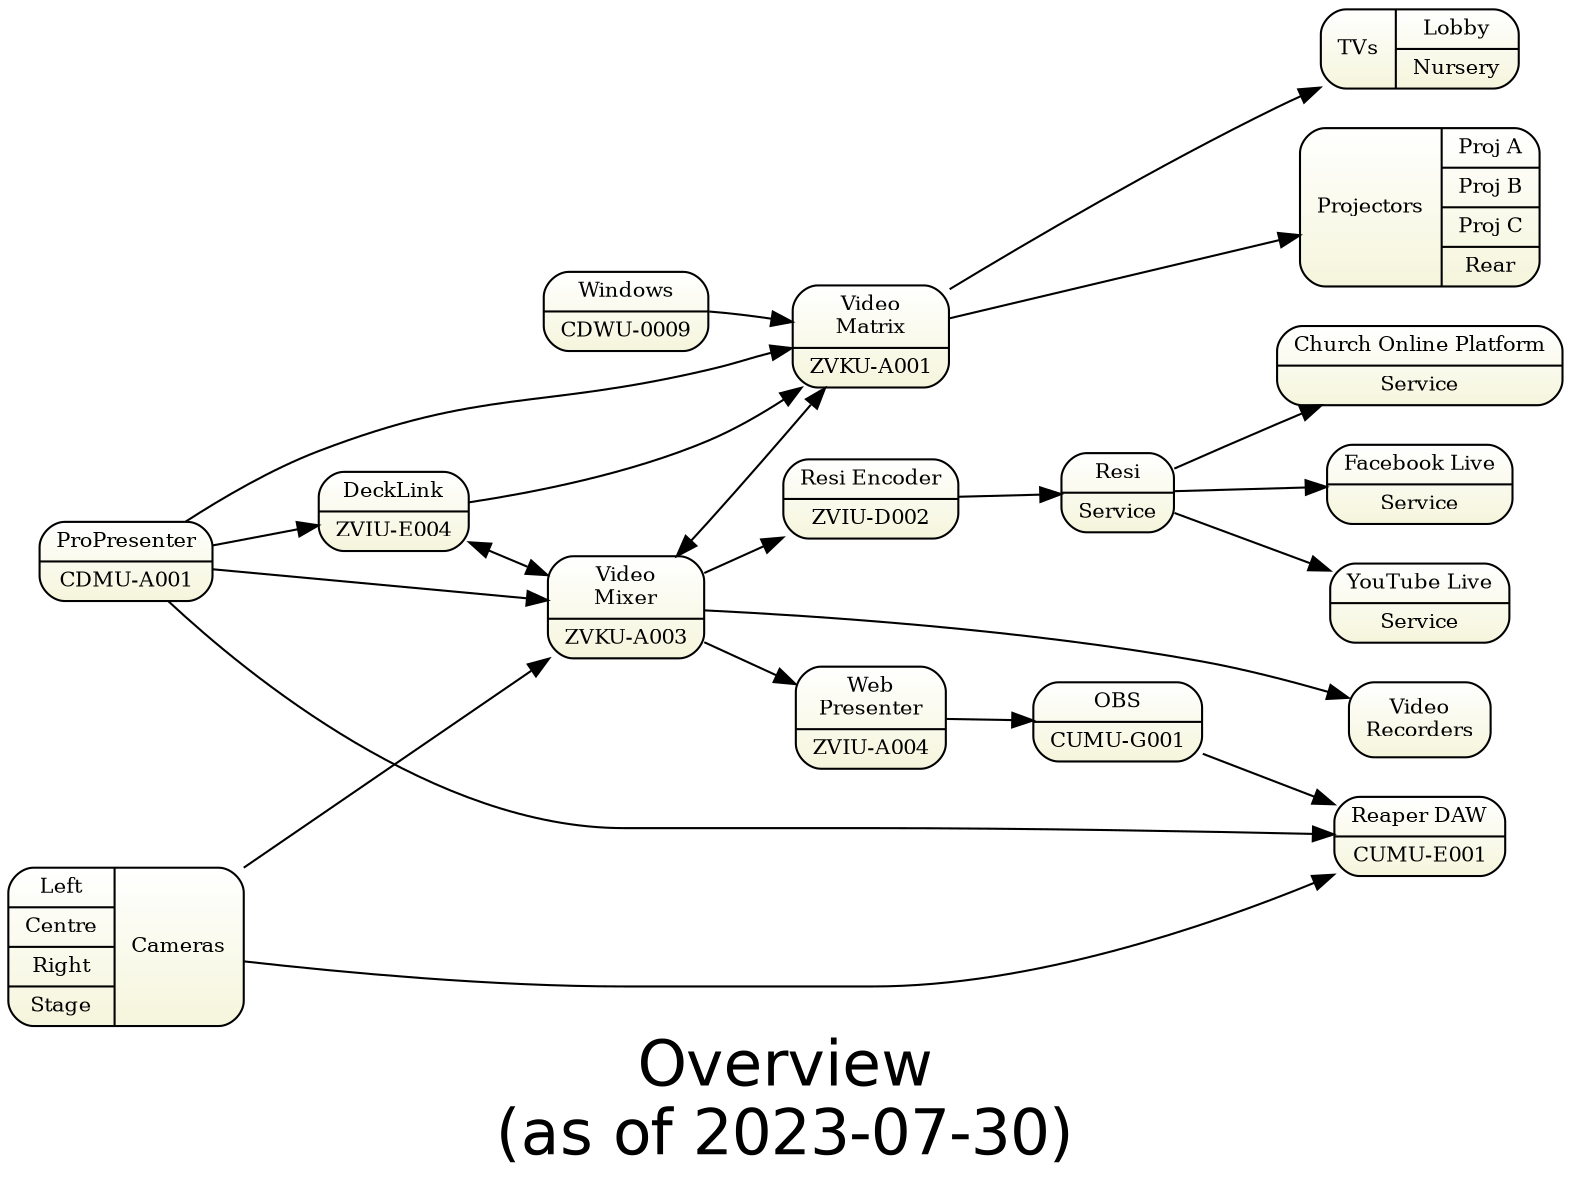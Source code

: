 digraph topology0 { 
graph [overlap = true, fontsize = 30, rankdir=LR 
      label="Overview\n(as of 2023-07-30)",
      fontname = Helvetica]

node [shape=Mrecord, tooltip="" , fontsize = 10, 
      fillcolor="white:beige" , style=filled  
      gradientangle=270]
      
zvkua001 [label="Video\nMatrix|ZVKU-A001"]
zvkua003 [label="Video\nMixer|ZVKU-A003"]
    
cdmua001 [label="ProPresenter|CDMU-A001"]
cumug001 [label="OBS|CUMU-G001"]
cdwu0009 [label="Windows|CDWU-0009"]

wp [label="Web\nPresenter|ZVIU-A004"] 

cdmua001 -> zvkua003
zviud002    [label="Resi Encoder|ZVIU-D002"]
resi        [label="Resi|Service"]
facebook    [label="Facebook Live|Service"]
youtube     [label="YouTube Live|Service"]
chop        [label="Church Online Platform|Service"]
recorders   [label="Video\nRecorders"]
zviue004    [label="DeckLink|ZVIU-E004"]
tvs         [label="{TVs|{Lobby|Nursery}}"]
cameras     [label="{{Left|Centre|Right|Stage}|Cameras}"]
cumue001	[label="Reaper DAW|CUMU-E001"]

projectors  [label="{Projectors|{Proj A | Proj B | Proj C | Rear}}"]

cdmua001 -> zviue004
zviue004 -> zvkua001

zvkua001 -> tvs

zvkua003 -> zviud002
zviud002 -> resi
resi     -> facebook
resi     -> youtube
resi     -> chop 
 
cdmua001       -> zvkua001:i4  
cdwu0009:hdmi  -> zvkua001:i5
zvkua003       -> zvkua001 [dir=both]

zviue004 -> zvkua003 [dir=both]

wp -> cumug001  
cumug001 -> cumue001
cdmua001 -> cumue001
cameras  -> cumue001 

cameras -> zvkua003
zvkua003 -> wp
zvkua001 -> projectors
zvkua003 -> recorders

{rank=same; facebook youtube chop projectors recorders tvs}
{rank=same; cameras cdmua001       }
} 